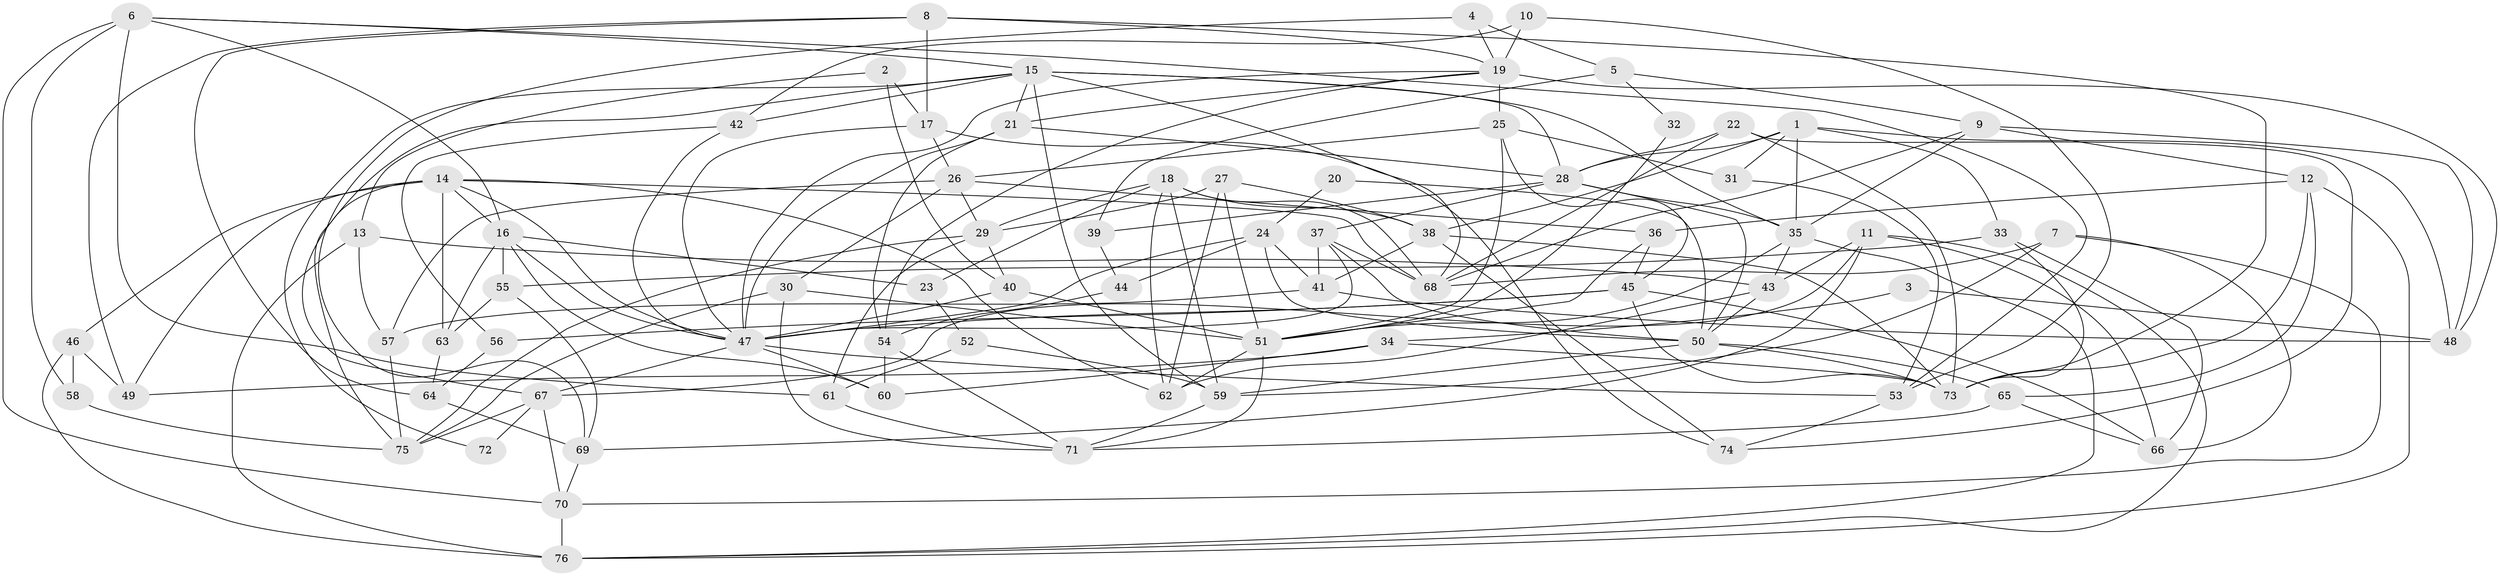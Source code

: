 // original degree distribution, {3: 0.2857142857142857, 4: 0.30952380952380953, 5: 0.15873015873015872, 6: 0.09523809523809523, 2: 0.1111111111111111, 8: 0.023809523809523808, 7: 0.007936507936507936, 9: 0.007936507936507936}
// Generated by graph-tools (version 1.1) at 2025/37/03/04/25 23:37:15]
// undirected, 76 vertices, 188 edges
graph export_dot {
  node [color=gray90,style=filled];
  1;
  2;
  3;
  4;
  5;
  6;
  7;
  8;
  9;
  10;
  11;
  12;
  13;
  14;
  15;
  16;
  17;
  18;
  19;
  20;
  21;
  22;
  23;
  24;
  25;
  26;
  27;
  28;
  29;
  30;
  31;
  32;
  33;
  34;
  35;
  36;
  37;
  38;
  39;
  40;
  41;
  42;
  43;
  44;
  45;
  46;
  47;
  48;
  49;
  50;
  51;
  52;
  53;
  54;
  55;
  56;
  57;
  58;
  59;
  60;
  61;
  62;
  63;
  64;
  65;
  66;
  67;
  68;
  69;
  70;
  71;
  72;
  73;
  74;
  75;
  76;
  1 -- 28 [weight=1.0];
  1 -- 31 [weight=1.0];
  1 -- 33 [weight=1.0];
  1 -- 35 [weight=1.0];
  1 -- 38 [weight=1.0];
  1 -- 48 [weight=1.0];
  2 -- 13 [weight=1.0];
  2 -- 17 [weight=1.0];
  2 -- 40 [weight=1.0];
  3 -- 34 [weight=1.0];
  3 -- 48 [weight=1.0];
  4 -- 5 [weight=1.0];
  4 -- 19 [weight=1.0];
  4 -- 69 [weight=1.0];
  5 -- 9 [weight=1.0];
  5 -- 32 [weight=1.0];
  5 -- 39 [weight=1.0];
  6 -- 15 [weight=1.0];
  6 -- 16 [weight=1.0];
  6 -- 53 [weight=1.0];
  6 -- 58 [weight=1.0];
  6 -- 61 [weight=1.0];
  6 -- 70 [weight=1.0];
  7 -- 59 [weight=1.0];
  7 -- 66 [weight=1.0];
  7 -- 68 [weight=1.0];
  7 -- 70 [weight=1.0];
  8 -- 17 [weight=2.0];
  8 -- 19 [weight=1.0];
  8 -- 49 [weight=1.0];
  8 -- 64 [weight=1.0];
  8 -- 73 [weight=1.0];
  9 -- 12 [weight=1.0];
  9 -- 35 [weight=1.0];
  9 -- 48 [weight=1.0];
  9 -- 68 [weight=1.0];
  10 -- 19 [weight=1.0];
  10 -- 42 [weight=1.0];
  10 -- 53 [weight=1.0];
  11 -- 43 [weight=1.0];
  11 -- 66 [weight=1.0];
  11 -- 67 [weight=1.0];
  11 -- 69 [weight=1.0];
  11 -- 76 [weight=1.0];
  12 -- 36 [weight=2.0];
  12 -- 65 [weight=1.0];
  12 -- 73 [weight=1.0];
  12 -- 76 [weight=1.0];
  13 -- 43 [weight=1.0];
  13 -- 57 [weight=1.0];
  13 -- 76 [weight=2.0];
  14 -- 16 [weight=1.0];
  14 -- 46 [weight=1.0];
  14 -- 47 [weight=1.0];
  14 -- 49 [weight=1.0];
  14 -- 62 [weight=1.0];
  14 -- 63 [weight=1.0];
  14 -- 68 [weight=1.0];
  14 -- 75 [weight=1.0];
  15 -- 21 [weight=1.0];
  15 -- 28 [weight=1.0];
  15 -- 35 [weight=1.0];
  15 -- 42 [weight=1.0];
  15 -- 59 [weight=2.0];
  15 -- 67 [weight=1.0];
  15 -- 68 [weight=1.0];
  15 -- 72 [weight=1.0];
  16 -- 23 [weight=1.0];
  16 -- 47 [weight=1.0];
  16 -- 55 [weight=1.0];
  16 -- 60 [weight=1.0];
  16 -- 63 [weight=1.0];
  17 -- 26 [weight=1.0];
  17 -- 47 [weight=1.0];
  17 -- 74 [weight=1.0];
  18 -- 23 [weight=1.0];
  18 -- 29 [weight=1.0];
  18 -- 38 [weight=1.0];
  18 -- 59 [weight=1.0];
  18 -- 62 [weight=1.0];
  18 -- 68 [weight=1.0];
  19 -- 21 [weight=1.0];
  19 -- 25 [weight=1.0];
  19 -- 47 [weight=1.0];
  19 -- 48 [weight=1.0];
  19 -- 54 [weight=1.0];
  20 -- 24 [weight=1.0];
  20 -- 50 [weight=1.0];
  21 -- 28 [weight=1.0];
  21 -- 47 [weight=1.0];
  21 -- 54 [weight=1.0];
  22 -- 28 [weight=1.0];
  22 -- 68 [weight=1.0];
  22 -- 73 [weight=1.0];
  22 -- 74 [weight=1.0];
  23 -- 52 [weight=1.0];
  24 -- 41 [weight=1.0];
  24 -- 44 [weight=1.0];
  24 -- 47 [weight=1.0];
  24 -- 50 [weight=1.0];
  25 -- 26 [weight=1.0];
  25 -- 31 [weight=1.0];
  25 -- 45 [weight=1.0];
  25 -- 51 [weight=1.0];
  26 -- 29 [weight=1.0];
  26 -- 30 [weight=1.0];
  26 -- 36 [weight=1.0];
  26 -- 57 [weight=1.0];
  27 -- 29 [weight=1.0];
  27 -- 38 [weight=1.0];
  27 -- 51 [weight=1.0];
  27 -- 62 [weight=1.0];
  28 -- 35 [weight=1.0];
  28 -- 37 [weight=1.0];
  28 -- 39 [weight=1.0];
  28 -- 50 [weight=1.0];
  29 -- 40 [weight=2.0];
  29 -- 61 [weight=1.0];
  29 -- 75 [weight=1.0];
  30 -- 51 [weight=1.0];
  30 -- 71 [weight=1.0];
  30 -- 75 [weight=1.0];
  31 -- 53 [weight=2.0];
  32 -- 51 [weight=1.0];
  33 -- 55 [weight=1.0];
  33 -- 66 [weight=1.0];
  33 -- 73 [weight=1.0];
  34 -- 49 [weight=1.0];
  34 -- 60 [weight=1.0];
  34 -- 73 [weight=1.0];
  35 -- 43 [weight=1.0];
  35 -- 51 [weight=1.0];
  35 -- 76 [weight=1.0];
  36 -- 45 [weight=1.0];
  36 -- 51 [weight=1.0];
  37 -- 41 [weight=1.0];
  37 -- 47 [weight=1.0];
  37 -- 50 [weight=1.0];
  37 -- 68 [weight=1.0];
  38 -- 41 [weight=2.0];
  38 -- 73 [weight=1.0];
  38 -- 74 [weight=1.0];
  39 -- 44 [weight=1.0];
  40 -- 47 [weight=1.0];
  40 -- 51 [weight=1.0];
  41 -- 48 [weight=1.0];
  41 -- 57 [weight=1.0];
  42 -- 47 [weight=1.0];
  42 -- 56 [weight=1.0];
  43 -- 50 [weight=1.0];
  43 -- 62 [weight=1.0];
  44 -- 54 [weight=1.0];
  45 -- 47 [weight=1.0];
  45 -- 56 [weight=1.0];
  45 -- 66 [weight=2.0];
  45 -- 73 [weight=1.0];
  46 -- 49 [weight=1.0];
  46 -- 58 [weight=1.0];
  46 -- 76 [weight=1.0];
  47 -- 53 [weight=1.0];
  47 -- 60 [weight=1.0];
  47 -- 67 [weight=1.0];
  50 -- 59 [weight=2.0];
  50 -- 65 [weight=1.0];
  50 -- 73 [weight=1.0];
  51 -- 62 [weight=1.0];
  51 -- 71 [weight=1.0];
  52 -- 59 [weight=1.0];
  52 -- 61 [weight=1.0];
  53 -- 74 [weight=1.0];
  54 -- 60 [weight=2.0];
  54 -- 71 [weight=1.0];
  55 -- 63 [weight=2.0];
  55 -- 69 [weight=1.0];
  56 -- 64 [weight=1.0];
  57 -- 75 [weight=1.0];
  58 -- 75 [weight=1.0];
  59 -- 71 [weight=1.0];
  61 -- 71 [weight=1.0];
  63 -- 64 [weight=1.0];
  64 -- 69 [weight=1.0];
  65 -- 66 [weight=1.0];
  65 -- 71 [weight=1.0];
  67 -- 70 [weight=1.0];
  67 -- 72 [weight=1.0];
  67 -- 75 [weight=1.0];
  69 -- 70 [weight=1.0];
  70 -- 76 [weight=1.0];
}
